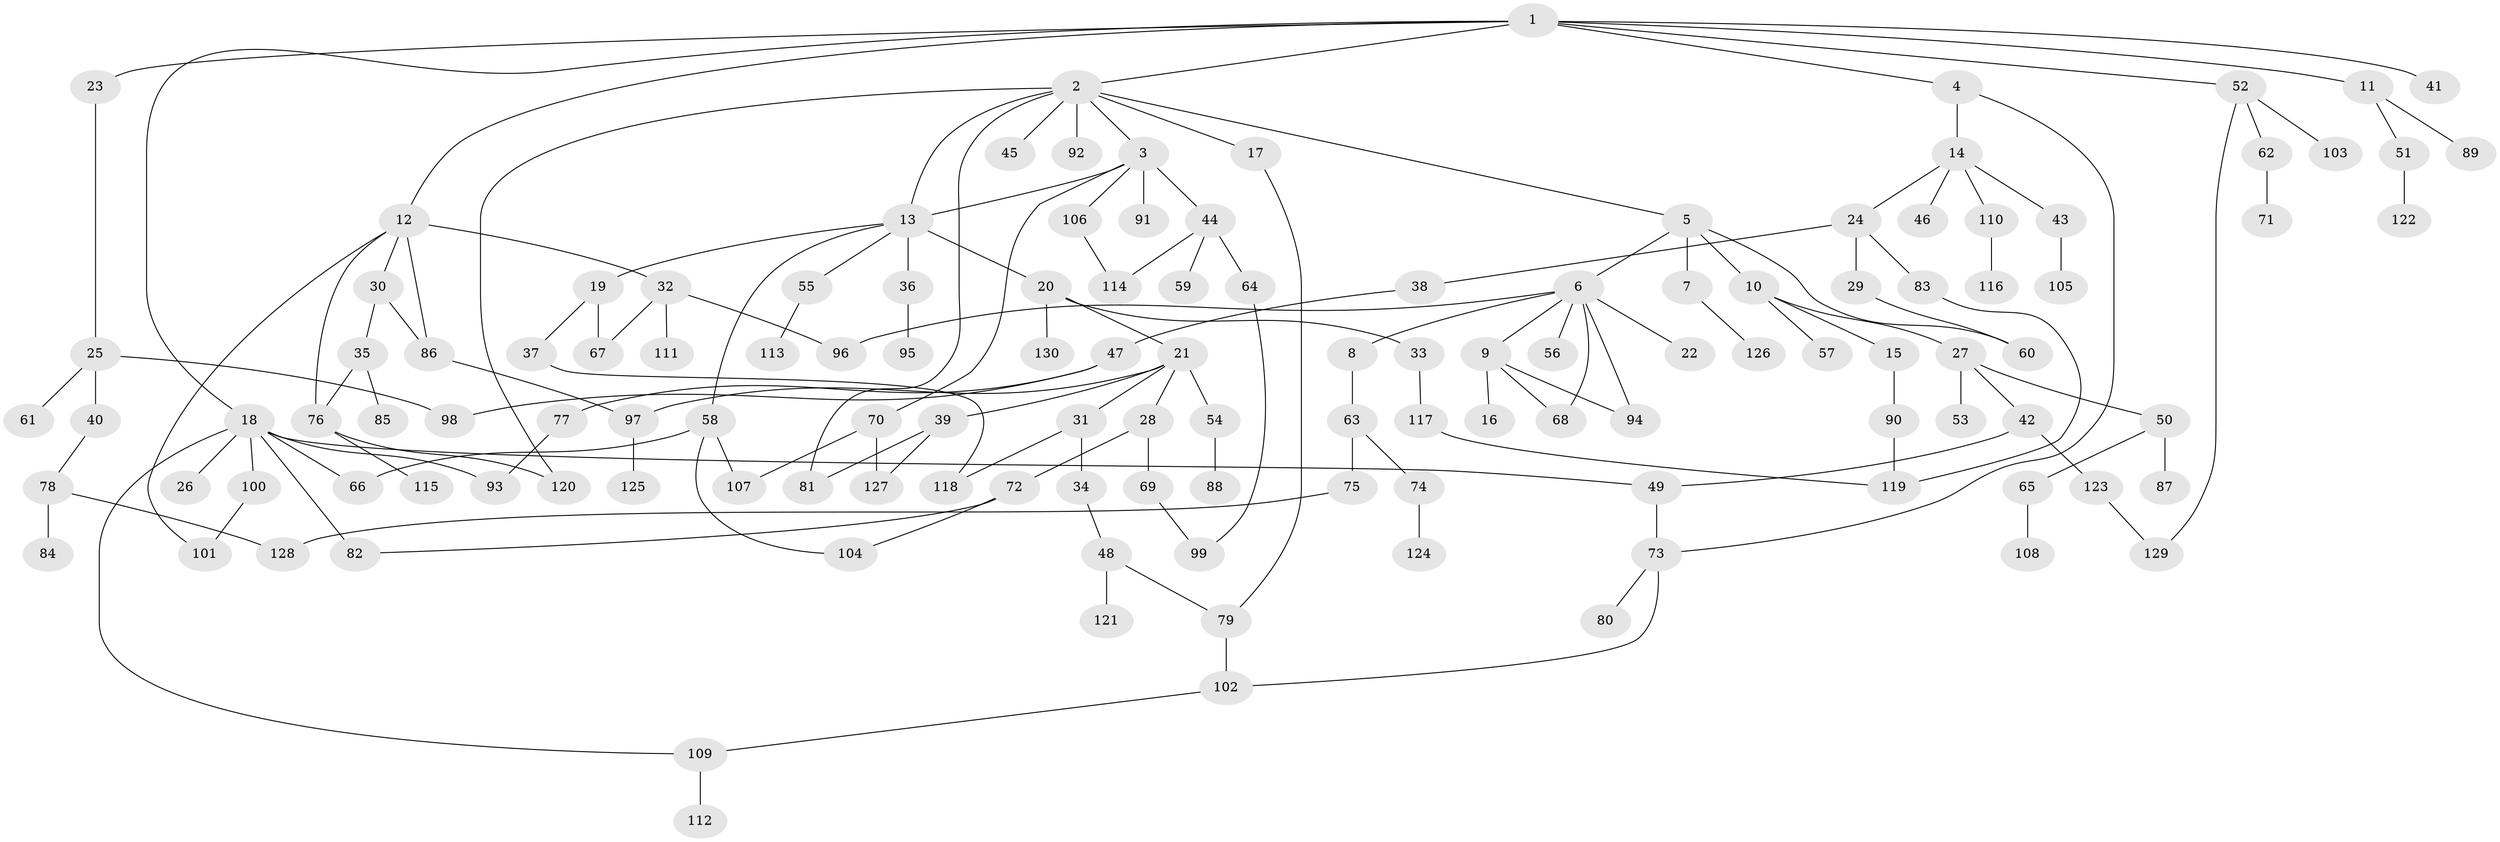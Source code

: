 // Generated by graph-tools (version 1.1) at 2025/34/03/09/25 02:34:00]
// undirected, 130 vertices, 160 edges
graph export_dot {
graph [start="1"]
  node [color=gray90,style=filled];
  1;
  2;
  3;
  4;
  5;
  6;
  7;
  8;
  9;
  10;
  11;
  12;
  13;
  14;
  15;
  16;
  17;
  18;
  19;
  20;
  21;
  22;
  23;
  24;
  25;
  26;
  27;
  28;
  29;
  30;
  31;
  32;
  33;
  34;
  35;
  36;
  37;
  38;
  39;
  40;
  41;
  42;
  43;
  44;
  45;
  46;
  47;
  48;
  49;
  50;
  51;
  52;
  53;
  54;
  55;
  56;
  57;
  58;
  59;
  60;
  61;
  62;
  63;
  64;
  65;
  66;
  67;
  68;
  69;
  70;
  71;
  72;
  73;
  74;
  75;
  76;
  77;
  78;
  79;
  80;
  81;
  82;
  83;
  84;
  85;
  86;
  87;
  88;
  89;
  90;
  91;
  92;
  93;
  94;
  95;
  96;
  97;
  98;
  99;
  100;
  101;
  102;
  103;
  104;
  105;
  106;
  107;
  108;
  109;
  110;
  111;
  112;
  113;
  114;
  115;
  116;
  117;
  118;
  119;
  120;
  121;
  122;
  123;
  124;
  125;
  126;
  127;
  128;
  129;
  130;
  1 -- 2;
  1 -- 4;
  1 -- 11;
  1 -- 12;
  1 -- 18;
  1 -- 23;
  1 -- 41;
  1 -- 52;
  2 -- 3;
  2 -- 5;
  2 -- 17;
  2 -- 45;
  2 -- 92;
  2 -- 120;
  2 -- 13;
  2 -- 81;
  3 -- 13;
  3 -- 44;
  3 -- 70;
  3 -- 91;
  3 -- 106;
  4 -- 14;
  4 -- 73;
  5 -- 6;
  5 -- 7;
  5 -- 10;
  5 -- 60;
  6 -- 8;
  6 -- 9;
  6 -- 22;
  6 -- 56;
  6 -- 68;
  6 -- 94;
  6 -- 96;
  7 -- 126;
  8 -- 63;
  9 -- 16;
  9 -- 68;
  9 -- 94;
  10 -- 15;
  10 -- 27;
  10 -- 57;
  11 -- 51;
  11 -- 89;
  12 -- 30;
  12 -- 32;
  12 -- 76;
  12 -- 86;
  12 -- 101;
  13 -- 19;
  13 -- 20;
  13 -- 36;
  13 -- 55;
  13 -- 58;
  14 -- 24;
  14 -- 43;
  14 -- 46;
  14 -- 110;
  15 -- 90;
  17 -- 79;
  18 -- 26;
  18 -- 49;
  18 -- 66;
  18 -- 82;
  18 -- 100;
  18 -- 109;
  18 -- 93;
  19 -- 37;
  19 -- 67;
  20 -- 21;
  20 -- 33;
  20 -- 130;
  21 -- 28;
  21 -- 31;
  21 -- 39;
  21 -- 54;
  21 -- 97;
  23 -- 25;
  24 -- 29;
  24 -- 38;
  24 -- 83;
  25 -- 40;
  25 -- 61;
  25 -- 98;
  27 -- 42;
  27 -- 50;
  27 -- 53;
  28 -- 69;
  28 -- 72;
  29 -- 60;
  30 -- 35;
  30 -- 86;
  31 -- 34;
  31 -- 118;
  32 -- 111;
  32 -- 96;
  32 -- 67;
  33 -- 117;
  34 -- 48;
  35 -- 85;
  35 -- 76;
  36 -- 95;
  37 -- 118;
  38 -- 47;
  39 -- 81;
  39 -- 127;
  40 -- 78;
  42 -- 123;
  42 -- 49;
  43 -- 105;
  44 -- 59;
  44 -- 64;
  44 -- 114;
  47 -- 77;
  47 -- 98;
  48 -- 79;
  48 -- 121;
  49 -- 73;
  50 -- 65;
  50 -- 87;
  51 -- 122;
  52 -- 62;
  52 -- 103;
  52 -- 129;
  54 -- 88;
  55 -- 113;
  58 -- 104;
  58 -- 107;
  58 -- 66;
  62 -- 71;
  63 -- 74;
  63 -- 75;
  64 -- 99;
  65 -- 108;
  69 -- 99;
  70 -- 127;
  70 -- 107;
  72 -- 104;
  72 -- 82;
  73 -- 80;
  73 -- 102;
  74 -- 124;
  75 -- 128;
  76 -- 115;
  76 -- 120;
  77 -- 93;
  78 -- 84;
  78 -- 128;
  79 -- 102;
  83 -- 119;
  86 -- 97;
  90 -- 119;
  97 -- 125;
  100 -- 101;
  102 -- 109;
  106 -- 114;
  109 -- 112;
  110 -- 116;
  117 -- 119;
  123 -- 129;
}
